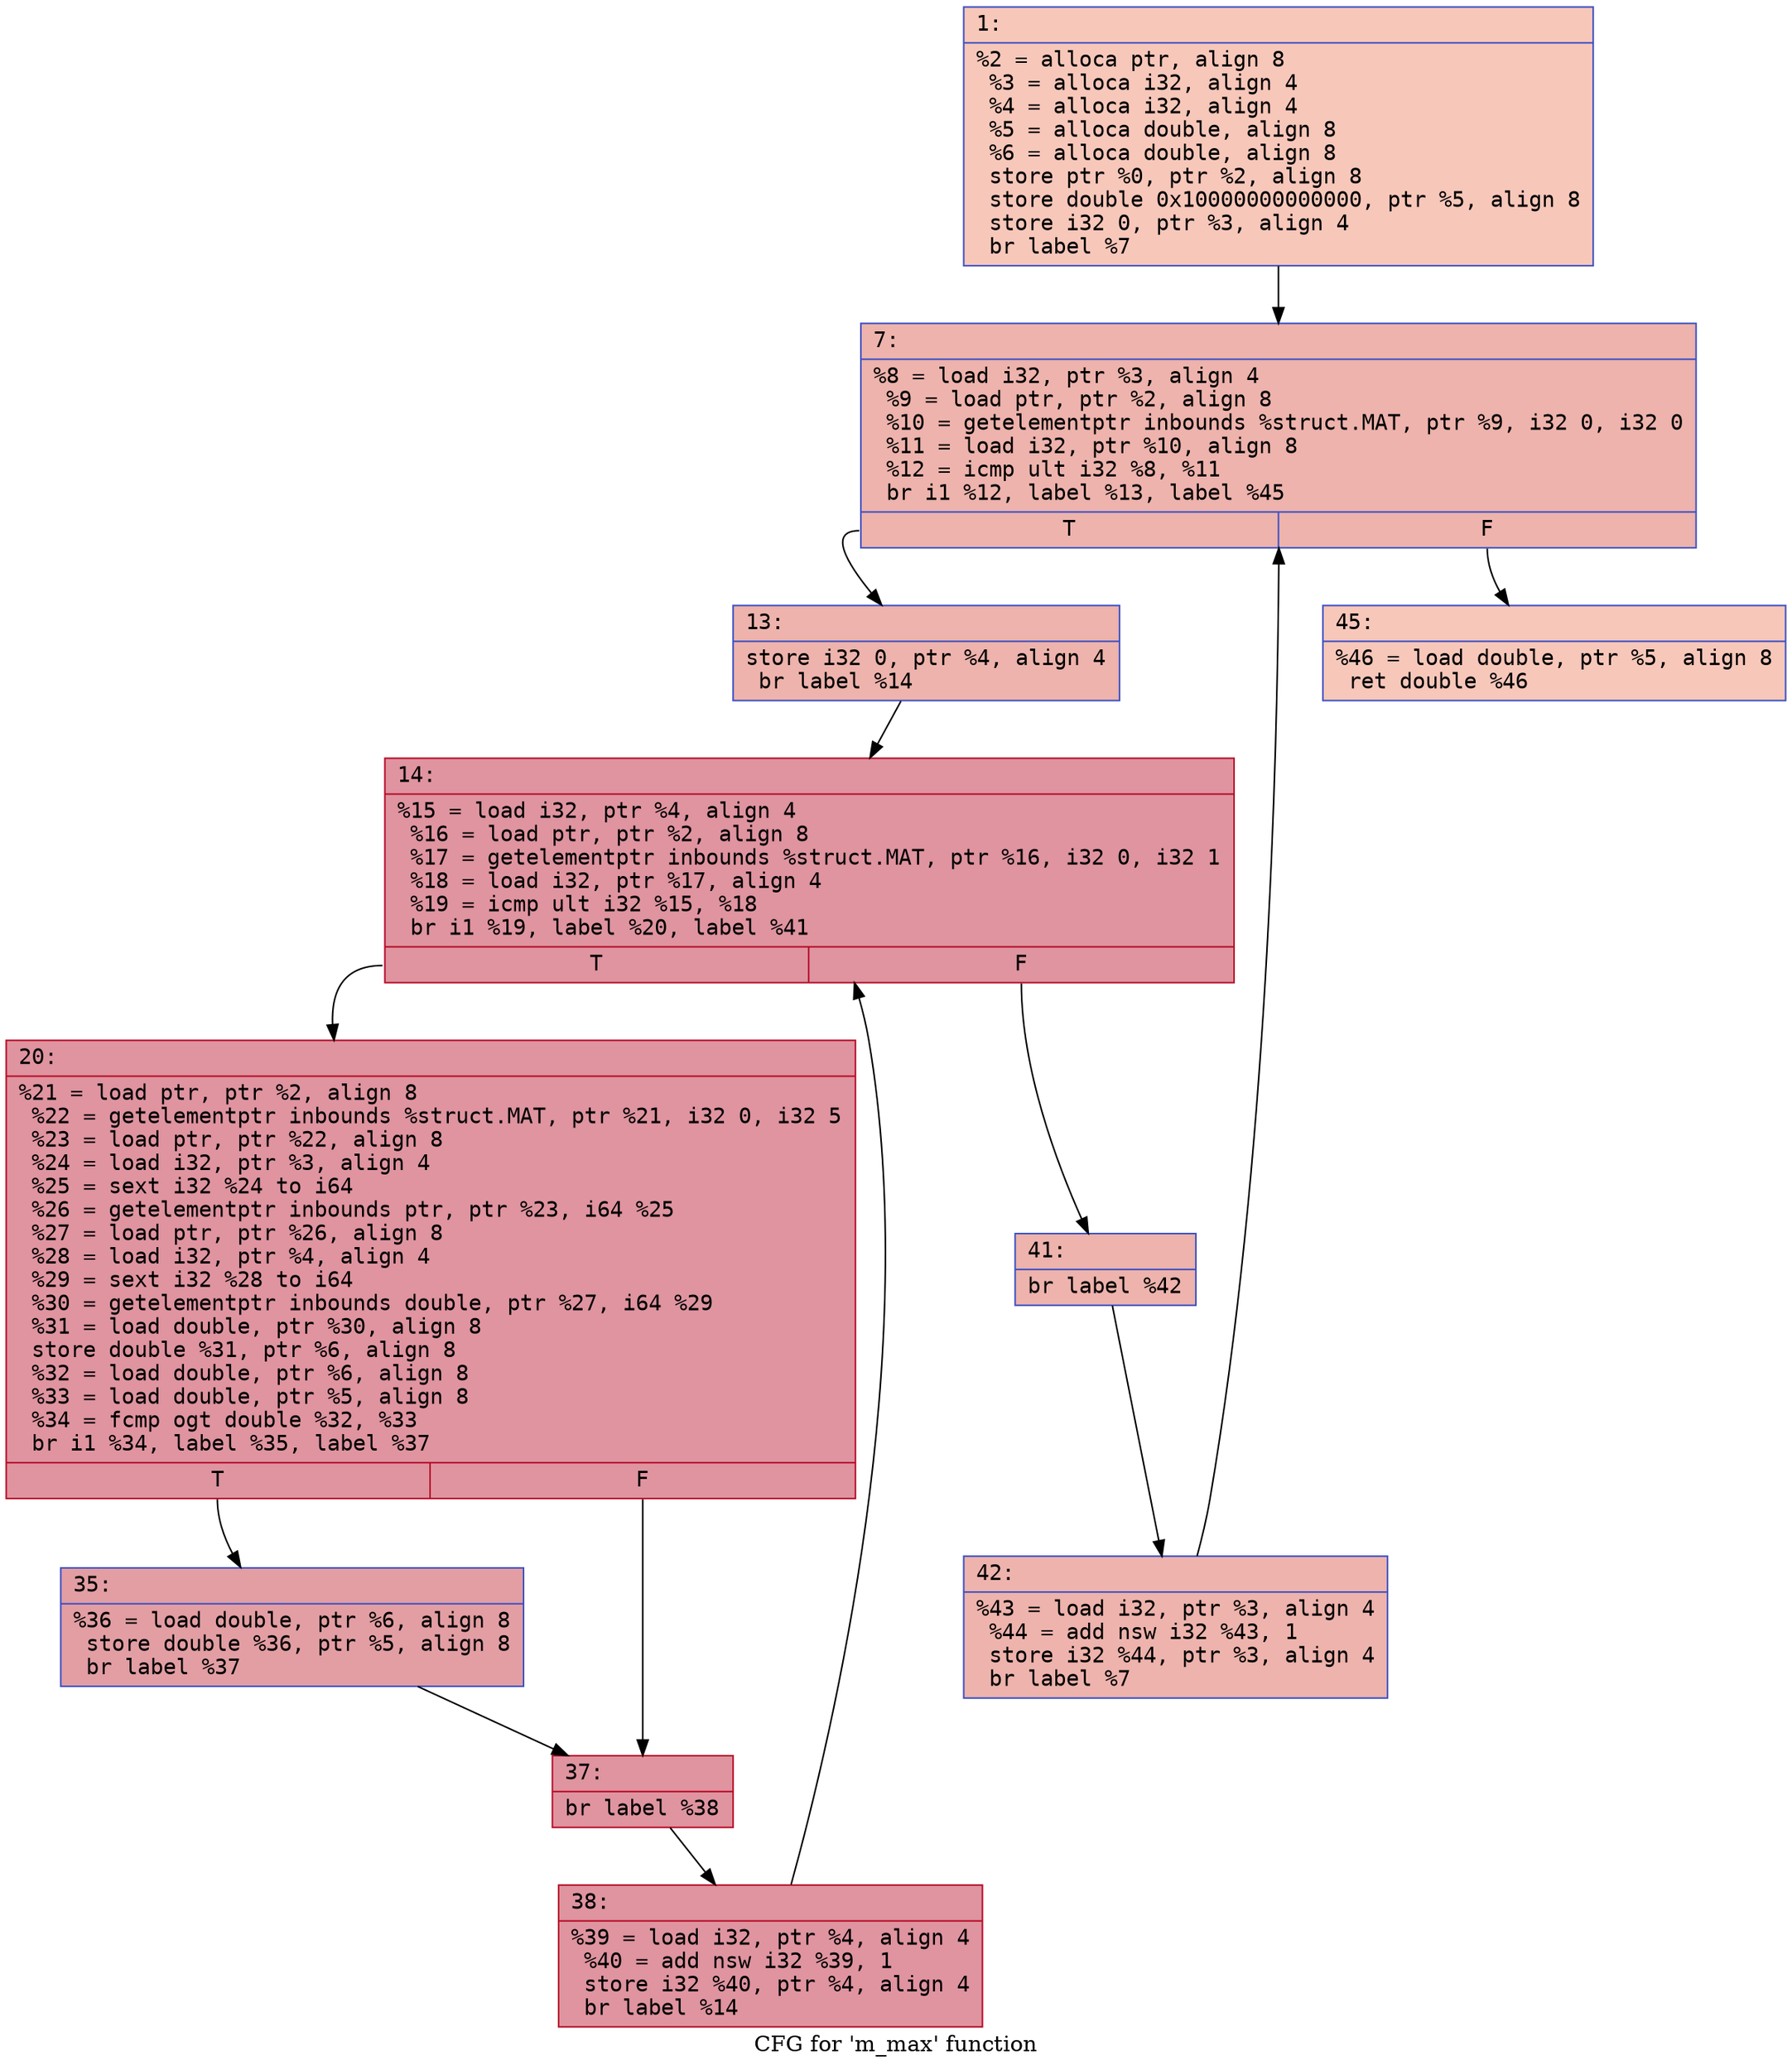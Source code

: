 digraph "CFG for 'm_max' function" {
	label="CFG for 'm_max' function";

	Node0x600002c15040 [shape=record,color="#3d50c3ff", style=filled, fillcolor="#ec7f6370" fontname="Courier",label="{1:\l|  %2 = alloca ptr, align 8\l  %3 = alloca i32, align 4\l  %4 = alloca i32, align 4\l  %5 = alloca double, align 8\l  %6 = alloca double, align 8\l  store ptr %0, ptr %2, align 8\l  store double 0x10000000000000, ptr %5, align 8\l  store i32 0, ptr %3, align 4\l  br label %7\l}"];
	Node0x600002c15040 -> Node0x600002c15090[tooltip="1 -> 7\nProbability 100.00%" ];
	Node0x600002c15090 [shape=record,color="#3d50c3ff", style=filled, fillcolor="#d6524470" fontname="Courier",label="{7:\l|  %8 = load i32, ptr %3, align 4\l  %9 = load ptr, ptr %2, align 8\l  %10 = getelementptr inbounds %struct.MAT, ptr %9, i32 0, i32 0\l  %11 = load i32, ptr %10, align 8\l  %12 = icmp ult i32 %8, %11\l  br i1 %12, label %13, label %45\l|{<s0>T|<s1>F}}"];
	Node0x600002c15090:s0 -> Node0x600002c150e0[tooltip="7 -> 13\nProbability 96.88%" ];
	Node0x600002c15090:s1 -> Node0x600002c15360[tooltip="7 -> 45\nProbability 3.12%" ];
	Node0x600002c150e0 [shape=record,color="#3d50c3ff", style=filled, fillcolor="#d6524470" fontname="Courier",label="{13:\l|  store i32 0, ptr %4, align 4\l  br label %14\l}"];
	Node0x600002c150e0 -> Node0x600002c15130[tooltip="13 -> 14\nProbability 100.00%" ];
	Node0x600002c15130 [shape=record,color="#b70d28ff", style=filled, fillcolor="#b70d2870" fontname="Courier",label="{14:\l|  %15 = load i32, ptr %4, align 4\l  %16 = load ptr, ptr %2, align 8\l  %17 = getelementptr inbounds %struct.MAT, ptr %16, i32 0, i32 1\l  %18 = load i32, ptr %17, align 4\l  %19 = icmp ult i32 %15, %18\l  br i1 %19, label %20, label %41\l|{<s0>T|<s1>F}}"];
	Node0x600002c15130:s0 -> Node0x600002c15180[tooltip="14 -> 20\nProbability 96.88%" ];
	Node0x600002c15130:s1 -> Node0x600002c152c0[tooltip="14 -> 41\nProbability 3.12%" ];
	Node0x600002c15180 [shape=record,color="#b70d28ff", style=filled, fillcolor="#b70d2870" fontname="Courier",label="{20:\l|  %21 = load ptr, ptr %2, align 8\l  %22 = getelementptr inbounds %struct.MAT, ptr %21, i32 0, i32 5\l  %23 = load ptr, ptr %22, align 8\l  %24 = load i32, ptr %3, align 4\l  %25 = sext i32 %24 to i64\l  %26 = getelementptr inbounds ptr, ptr %23, i64 %25\l  %27 = load ptr, ptr %26, align 8\l  %28 = load i32, ptr %4, align 4\l  %29 = sext i32 %28 to i64\l  %30 = getelementptr inbounds double, ptr %27, i64 %29\l  %31 = load double, ptr %30, align 8\l  store double %31, ptr %6, align 8\l  %32 = load double, ptr %6, align 8\l  %33 = load double, ptr %5, align 8\l  %34 = fcmp ogt double %32, %33\l  br i1 %34, label %35, label %37\l|{<s0>T|<s1>F}}"];
	Node0x600002c15180:s0 -> Node0x600002c151d0[tooltip="20 -> 35\nProbability 50.00%" ];
	Node0x600002c15180:s1 -> Node0x600002c15220[tooltip="20 -> 37\nProbability 50.00%" ];
	Node0x600002c151d0 [shape=record,color="#3d50c3ff", style=filled, fillcolor="#be242e70" fontname="Courier",label="{35:\l|  %36 = load double, ptr %6, align 8\l  store double %36, ptr %5, align 8\l  br label %37\l}"];
	Node0x600002c151d0 -> Node0x600002c15220[tooltip="35 -> 37\nProbability 100.00%" ];
	Node0x600002c15220 [shape=record,color="#b70d28ff", style=filled, fillcolor="#b70d2870" fontname="Courier",label="{37:\l|  br label %38\l}"];
	Node0x600002c15220 -> Node0x600002c15270[tooltip="37 -> 38\nProbability 100.00%" ];
	Node0x600002c15270 [shape=record,color="#b70d28ff", style=filled, fillcolor="#b70d2870" fontname="Courier",label="{38:\l|  %39 = load i32, ptr %4, align 4\l  %40 = add nsw i32 %39, 1\l  store i32 %40, ptr %4, align 4\l  br label %14\l}"];
	Node0x600002c15270 -> Node0x600002c15130[tooltip="38 -> 14\nProbability 100.00%" ];
	Node0x600002c152c0 [shape=record,color="#3d50c3ff", style=filled, fillcolor="#d6524470" fontname="Courier",label="{41:\l|  br label %42\l}"];
	Node0x600002c152c0 -> Node0x600002c15310[tooltip="41 -> 42\nProbability 100.00%" ];
	Node0x600002c15310 [shape=record,color="#3d50c3ff", style=filled, fillcolor="#d6524470" fontname="Courier",label="{42:\l|  %43 = load i32, ptr %3, align 4\l  %44 = add nsw i32 %43, 1\l  store i32 %44, ptr %3, align 4\l  br label %7\l}"];
	Node0x600002c15310 -> Node0x600002c15090[tooltip="42 -> 7\nProbability 100.00%" ];
	Node0x600002c15360 [shape=record,color="#3d50c3ff", style=filled, fillcolor="#ec7f6370" fontname="Courier",label="{45:\l|  %46 = load double, ptr %5, align 8\l  ret double %46\l}"];
}
